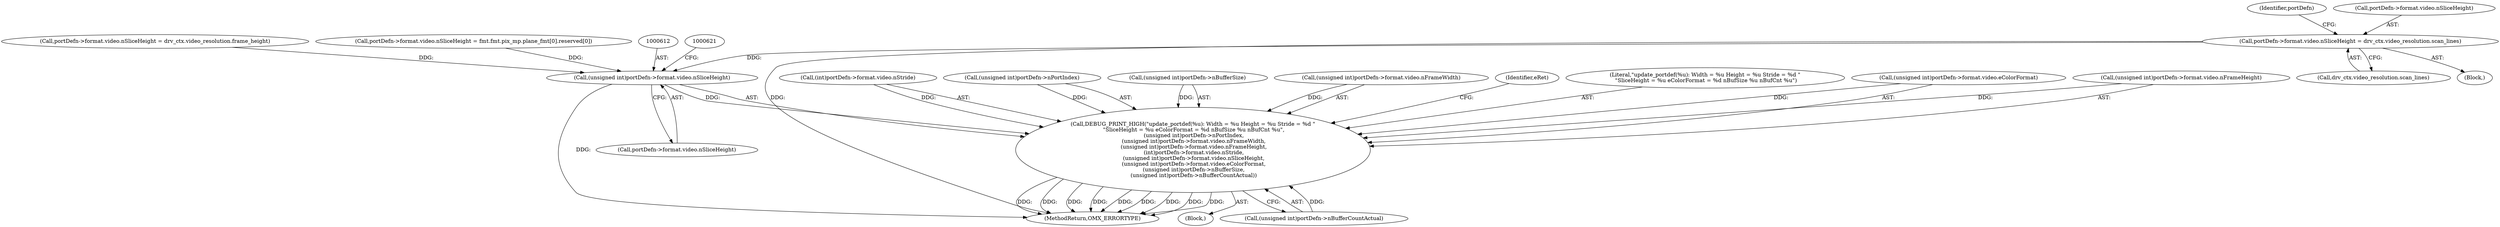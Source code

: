 digraph "0_Android_560ccdb509a7b86186fac0fce1b25bd9a3e6a6e8_3@pointer" {
"1000515" [label="(Call,portDefn->format.video.nSliceHeight = drv_ctx.video_resolution.scan_lines)"];
"1000611" [label="(Call,(unsigned int)portDefn->format.video.nSliceHeight)"];
"1000577" [label="(Call,DEBUG_PRINT_HIGH(\"update_portdef(%u): Width = %u Height = %u Stride = %d \"\n \"SliceHeight = %u eColorFormat = %d nBufSize %u nBufCnt %u\",\n (unsigned int)portDefn->nPortIndex,\n (unsigned int)portDefn->format.video.nFrameWidth,\n (unsigned int)portDefn->format.video.nFrameHeight,\n (int)portDefn->format.video.nStride,\n (unsigned int)portDefn->format.video.nSliceHeight,\n (unsigned int)portDefn->format.video.eColorFormat,\n (unsigned int)portDefn->nBufferSize,\n (unsigned int)portDefn->nBufferCountActual))"];
"1000534" [label="(Identifier,portDefn)"];
"1000564" [label="(Call,portDefn->format.video.nSliceHeight = drv_ctx.video_resolution.frame_height)"];
"1000523" [label="(Call,drv_ctx.video_resolution.scan_lines)"];
"1000620" [label="(Call,(unsigned int)portDefn->format.video.eColorFormat)"];
"1000593" [label="(Call,(unsigned int)portDefn->format.video.nFrameHeight)"];
"1000515" [label="(Call,portDefn->format.video.nSliceHeight = drv_ctx.video_resolution.scan_lines)"];
"1000577" [label="(Call,DEBUG_PRINT_HIGH(\"update_portdef(%u): Width = %u Height = %u Stride = %d \"\n \"SliceHeight = %u eColorFormat = %d nBufSize %u nBufCnt %u\",\n (unsigned int)portDefn->nPortIndex,\n (unsigned int)portDefn->format.video.nFrameWidth,\n (unsigned int)portDefn->format.video.nFrameHeight,\n (int)portDefn->format.video.nStride,\n (unsigned int)portDefn->format.video.nSliceHeight,\n (unsigned int)portDefn->format.video.eColorFormat,\n (unsigned int)portDefn->nBufferSize,\n (unsigned int)portDefn->nBufferCountActual))"];
"1000602" [label="(Call,(int)portDefn->format.video.nStride)"];
"1000516" [label="(Call,portDefn->format.video.nSliceHeight)"];
"1000579" [label="(Call,(unsigned int)portDefn->nPortIndex)"];
"1000629" [label="(Call,(unsigned int)portDefn->nBufferSize)"];
"1000611" [label="(Call,(unsigned int)portDefn->format.video.nSliceHeight)"];
"1000453" [label="(Call,portDefn->format.video.nSliceHeight = fmt.fmt.pix_mp.plane_fmt[0].reserved[0])"];
"1000584" [label="(Call,(unsigned int)portDefn->format.video.nFrameWidth)"];
"1000641" [label="(MethodReturn,OMX_ERRORTYPE)"];
"1000475" [label="(Block,)"];
"1000103" [label="(Block,)"];
"1000640" [label="(Identifier,eRet)"];
"1000578" [label="(Literal,\"update_portdef(%u): Width = %u Height = %u Stride = %d \"\n \"SliceHeight = %u eColorFormat = %d nBufSize %u nBufCnt %u\")"];
"1000613" [label="(Call,portDefn->format.video.nSliceHeight)"];
"1000634" [label="(Call,(unsigned int)portDefn->nBufferCountActual)"];
"1000515" -> "1000475"  [label="AST: "];
"1000515" -> "1000523"  [label="CFG: "];
"1000516" -> "1000515"  [label="AST: "];
"1000523" -> "1000515"  [label="AST: "];
"1000534" -> "1000515"  [label="CFG: "];
"1000515" -> "1000641"  [label="DDG: "];
"1000515" -> "1000611"  [label="DDG: "];
"1000611" -> "1000577"  [label="AST: "];
"1000611" -> "1000613"  [label="CFG: "];
"1000612" -> "1000611"  [label="AST: "];
"1000613" -> "1000611"  [label="AST: "];
"1000621" -> "1000611"  [label="CFG: "];
"1000611" -> "1000641"  [label="DDG: "];
"1000611" -> "1000577"  [label="DDG: "];
"1000564" -> "1000611"  [label="DDG: "];
"1000453" -> "1000611"  [label="DDG: "];
"1000577" -> "1000103"  [label="AST: "];
"1000577" -> "1000634"  [label="CFG: "];
"1000578" -> "1000577"  [label="AST: "];
"1000579" -> "1000577"  [label="AST: "];
"1000584" -> "1000577"  [label="AST: "];
"1000593" -> "1000577"  [label="AST: "];
"1000602" -> "1000577"  [label="AST: "];
"1000620" -> "1000577"  [label="AST: "];
"1000629" -> "1000577"  [label="AST: "];
"1000634" -> "1000577"  [label="AST: "];
"1000640" -> "1000577"  [label="CFG: "];
"1000577" -> "1000641"  [label="DDG: "];
"1000577" -> "1000641"  [label="DDG: "];
"1000577" -> "1000641"  [label="DDG: "];
"1000577" -> "1000641"  [label="DDG: "];
"1000577" -> "1000641"  [label="DDG: "];
"1000577" -> "1000641"  [label="DDG: "];
"1000577" -> "1000641"  [label="DDG: "];
"1000577" -> "1000641"  [label="DDG: "];
"1000577" -> "1000641"  [label="DDG: "];
"1000579" -> "1000577"  [label="DDG: "];
"1000584" -> "1000577"  [label="DDG: "];
"1000593" -> "1000577"  [label="DDG: "];
"1000602" -> "1000577"  [label="DDG: "];
"1000620" -> "1000577"  [label="DDG: "];
"1000629" -> "1000577"  [label="DDG: "];
"1000634" -> "1000577"  [label="DDG: "];
}
